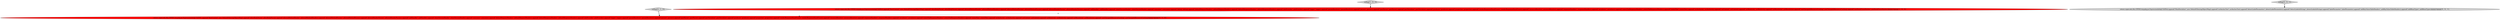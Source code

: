 digraph {
0 [style = filled, label = "return super.edu.fdu.CPPDG.tinypdg.pe.ExpressionInfo@15d58cd.append(\"RestContext\",new DefaultFilteringObjectMap().append(\"allowBodyParam\",allowBodyParam).append(\"allowedMethodHeader\",allowedMethodHeaders).append(\"allowedMethodParams\",allowedMethodParams).append(\"allowedHeaderParams\",allowedHeaderParams).append(\"callHandler\",callHandler).append(\"clientVersionHeader\",clientVersionHeader).append(\"consumes\",consumes).append(\"debug\",debug).append(\"defaultRequestHeaders\",defaultRequestHeaders).append(\"defaultResponseHeaders\",defaultResponseHeaders).append(\"infoProvider\",infoProvider).append(\"logger\",logger).append(\"paramResolvers\",paramResolvers).append(\"parsers\",parsers).append(\"partParser\",partParser).append(\"partSerializer\",partSerializer).append(\"produces\",produces).append(\"properties\",properties).append(\"renderResponseStackTraces\",renderResponseStackTraces).append(\"resourceResolver\",resourceResolver).append(\"responseHandlers\",responseHandlers).append(\"serializers\",serializers).append(\"staticFileResponseHeaders\",staticFileResponseHeaders).append(\"staticFiles\",staticFiles).append(\"uriAuthority\",uriAuthority).append(\"uriContext\",uriContext).append(\"uriRelativity\",uriRelativity).append(\"uriResolution\",uriResolution).append(\"useClasspathResourceCaching\",useClasspathResourceCaching).append(\"useStackTraceHashes\",useStackTraceHashes))@@@3@@@['1', '0', '0']", fillcolor = red, shape = ellipse image = "AAA1AAABBB1BBB"];
4 [style = filled, label = "toMap['0', '0', '1']", fillcolor = lightgray, shape = diamond image = "AAA0AAABBB3BBB"];
5 [style = filled, label = "return super.edu.fdu.CPPDG.tinypdg.pe.ExpressionInfo@15d59cd.append(\"HtmlSerializer\",new DefaultFilteringObjectMap().append(\"uriAnchorText\",uriAnchorText).append(\"detectLabelParameters\",detectLabelParameters).append(\"detectLinksInStrings\",detectLinksInStrings).append(\"labelParameter\",labelParameter).append(\"addKeyValueTableHeaders\",addKeyValueTableHeaders).append(\"addBeanTypes\",addBeanTypes))@@@3@@@['0', '0', '1']", fillcolor = lightgray, shape = ellipse image = "AAA0AAABBB3BBB"];
3 [style = filled, label = "return super.edu.fdu.CPPDG.tinypdg.pe.ExpressionInfo@15d5951.append(\"RestContext\",new DefaultFilteringObjectMap().append(\"allowBodyParam\",allowBodyParam).append(\"allowedMethodHeader\",allowedMethodHeaders).append(\"allowedMethodParams\",allowedMethodParams).append(\"allowedHeaderParams\",allowedHeaderParams).append(\"callHandler\",callHandler).append(\"clientVersionHeader\",clientVersionHeader).append(\"consumes\",consumes).append(\"defaultRequestHeaders\",defaultRequestHeaders).append(\"defaultResponseHeaders\",defaultResponseHeaders).append(\"infoProvider\",infoProvider).append(\"logger\",logger).append(\"paramResolvers\",paramResolvers).append(\"parsers\",parsers).append(\"partParser\",partParser).append(\"partSerializer\",partSerializer).append(\"produces\",produces).append(\"properties\",properties).append(\"renderResponseStackTraces\",renderResponseStackTraces).append(\"resourceResolver\",resourceResolver).append(\"responseHandlers\",responseHandlers).append(\"serializers\",serializers).append(\"staticFileResponseHeaders\",staticFileResponseHeaders).append(\"staticFiles\",staticFiles).append(\"uriAuthority\",uriAuthority).append(\"uriContext\",uriContext).append(\"uriRelativity\",uriRelativity).append(\"uriResolution\",uriResolution).append(\"useClasspathResourceCaching\",useClasspathResourceCaching))@@@3@@@['0', '1', '0']", fillcolor = red, shape = ellipse image = "AAA1AAABBB2BBB"];
2 [style = filled, label = "toMap['0', '1', '0']", fillcolor = lightgray, shape = diamond image = "AAA0AAABBB2BBB"];
1 [style = filled, label = "toMap['1', '0', '0']", fillcolor = lightgray, shape = diamond image = "AAA0AAABBB1BBB"];
2->3 [style = bold, label=""];
1->0 [style = bold, label=""];
4->5 [style = bold, label=""];
0->3 [style = dashed, label="0"];
}
